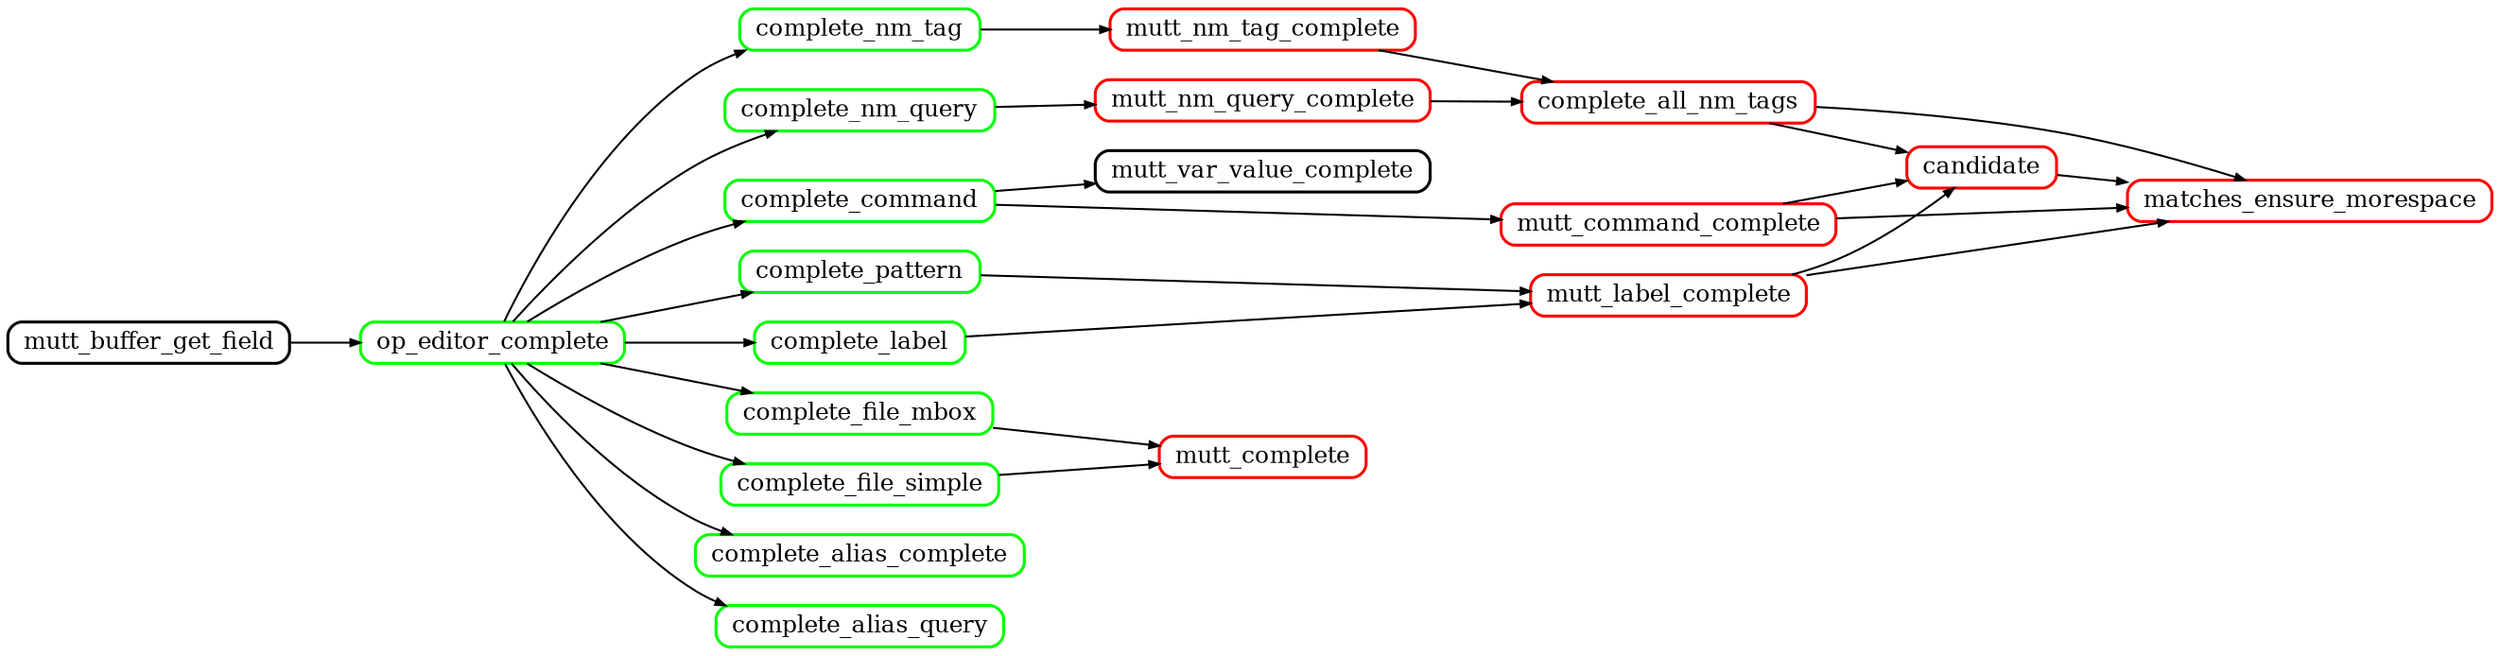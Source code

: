 digraph callgraph {
	// 2022-06-21 main
	// libenter, libcomplete
	graph [
		rankdir="LR"
		nodesep="0.2"
		ranksep="0.5"
		compound="true"
	]

	node [
		shape="Mrecord"
		fontsize="12"
		fillcolor="#ffffff"
		style="filled"
		height="0.2"
		penwidth="1.5"
		color="black"
	]

	edge [
		penwidth="1.0"
		arrowsize="0.5"
	]

	// Red: users of global variables
	node [ color="#ff0000" ]
	candidate
	complete_all_nm_tags
	matches_ensure_morespace
	mutt_command_complete
	mutt_complete
	mutt_label_complete
	mutt_nm_query_complete
	mutt_nm_tag_complete

	// Green: EnterWindowData
	node [ color="#00ff00" ]
	complete_file_simple
	complete_alias_complete
	complete_label
	complete_pattern
	complete_alias_query
	complete_command
	complete_file_mbox
	complete_nm_query
	complete_nm_tag
	op_editor_complete

	{ rank=same complete_file_simple complete_alias_complete complete_label complete_pattern complete_alias_query complete_command complete_file_mbox complete_nm_query complete_nm_tag }

	node [ color="#000000" ]
	candidate -> matches_ensure_morespace
	complete_all_nm_tags -> candidate
	complete_all_nm_tags -> matches_ensure_morespace
	complete_command -> mutt_command_complete
	complete_command -> mutt_var_value_complete
	complete_file_mbox -> mutt_complete
	complete_file_simple -> mutt_complete
	complete_label -> mutt_label_complete
	complete_nm_query -> mutt_nm_query_complete
	complete_nm_tag -> mutt_nm_tag_complete
	complete_pattern -> mutt_label_complete
	mutt_buffer_get_field -> op_editor_complete
	mutt_command_complete -> candidate
	mutt_command_complete -> matches_ensure_morespace
	mutt_label_complete -> candidate
	mutt_label_complete -> matches_ensure_morespace
	mutt_nm_query_complete -> complete_all_nm_tags
	mutt_nm_tag_complete -> complete_all_nm_tags
	op_editor_complete -> complete_alias_complete
	op_editor_complete -> complete_alias_query
	op_editor_complete -> complete_command
	op_editor_complete -> complete_file_mbox
	op_editor_complete -> complete_file_simple
	op_editor_complete -> complete_label
	op_editor_complete -> complete_nm_query
	op_editor_complete -> complete_nm_tag
	op_editor_complete -> complete_pattern

}

